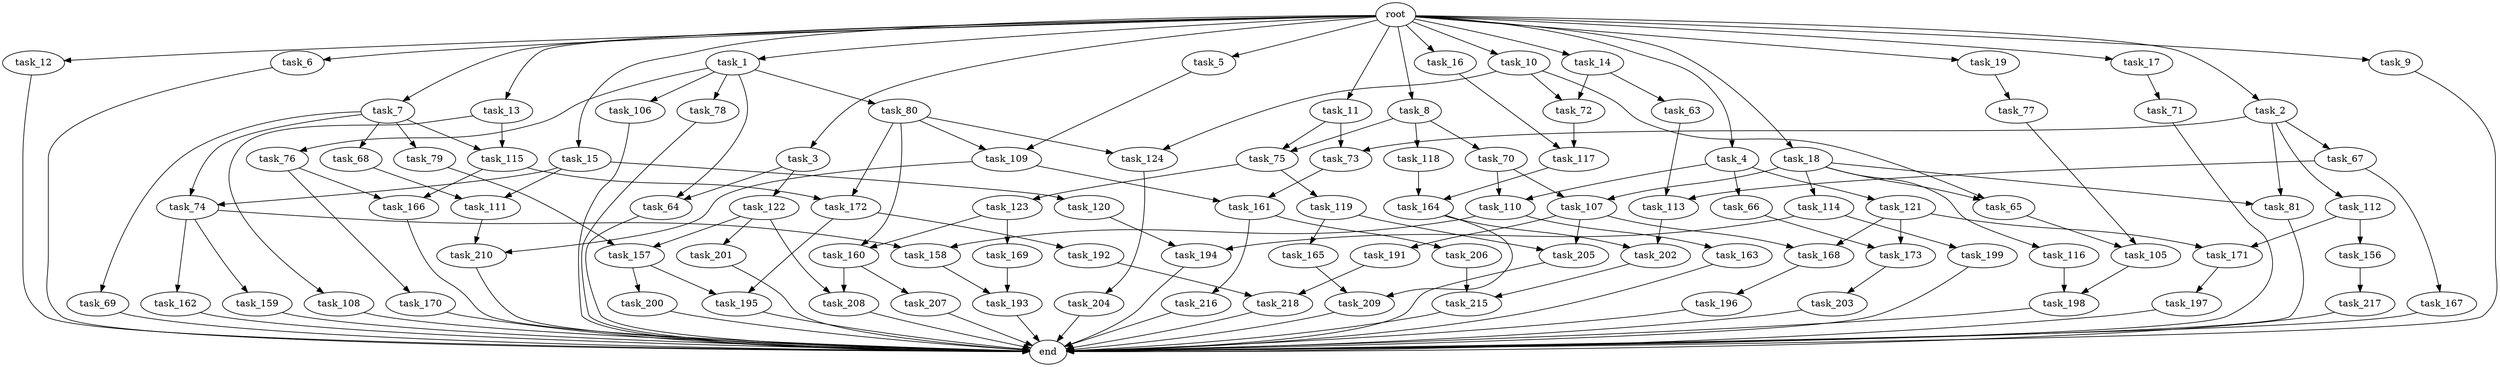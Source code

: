digraph G {
  task_207 [size="549755813.888000"];
  task_192 [size="309237645.312000"];
  task_16 [size="1.024000"];
  task_168 [size="1073741824.000000"];
  task_115 [size="274877906.944000"];
  task_158 [size="352187318.272000"];
  task_19 [size="1.024000"];
  task_12 [size="1.024000"];
  task_172 [size="1168231104.512000"];
  task_119 [size="137438953.472000"];
  task_14 [size="1.024000"];
  task_11 [size="1.024000"];
  task_113 [size="171798691.840000"];
  task_68 [size="137438953.472000"];
  task_166 [size="1073741824.000000"];
  task_162 [size="214748364.800000"];
  task_107 [size="833223655.424000"];
  task_6 [size="1.024000"];
  task_108 [size="137438953.472000"];
  task_156 [size="34359738.368000"];
  task_13 [size="1.024000"];
  task_123 [size="137438953.472000"];
  task_79 [size="137438953.472000"];
  task_72 [size="1408749273.088000"];
  task_200 [size="137438953.472000"];
  task_5 [size="1.024000"];
  task_63 [size="858993459.200000"];
  task_217 [size="858993459.200000"];
  root [size="0.000000"];
  task_202 [size="352187318.272000"];
  task_216 [size="858993459.200000"];
  task_117 [size="773094113.280000"];
  task_7 [size="1.024000"];
  task_74 [size="446676598.784000"];
  task_75 [size="249108103.168000"];
  task_159 [size="214748364.800000"];
  task_1 [size="1.024000"];
  task_106 [size="309237645.312000"];
  task_157 [size="1408749273.088000"];
  task_198 [size="910533066.752000"];
  task_215 [size="1116691496.960000"];
  task_203 [size="309237645.312000"];
  task_77 [size="858993459.200000"];
  task_210 [size="1073741824.000000"];
  task_165 [size="695784701.952000"];
  task_209 [size="910533066.752000"];
  task_110 [size="171798691.840000"];
  task_66 [size="34359738.368000"];
  task_4 [size="1.024000"];
  task_218 [size="1168231104.512000"];
  task_173 [size="996432412.672000"];
  task_191 [size="214748364.800000"];
  task_112 [size="549755813.888000"];
  task_199 [size="695784701.952000"];
  task_65 [size="1245540515.840000"];
  task_73 [size="584115552.256000"];
  task_76 [size="309237645.312000"];
  task_17 [size="1.024000"];
  task_208 [size="1099511627.776000"];
  task_114 [size="695784701.952000"];
  task_10 [size="1.024000"];
  task_81 [size="1245540515.840000"];
  task_111 [size="386547056.640000"];
  task_163 [size="137438953.472000"];
  task_122 [size="858993459.200000"];
  task_69 [size="137438953.472000"];
  task_18 [size="1.024000"];
  task_118 [size="214748364.800000"];
  task_64 [size="1168231104.512000"];
  task_121 [size="34359738.368000"];
  task_15 [size="1.024000"];
  task_169 [size="549755813.888000"];
  end [size="0.000000"];
  task_164 [size="214748364.800000"];
  task_167 [size="34359738.368000"];
  task_196 [size="695784701.952000"];
  task_70 [size="214748364.800000"];
  task_160 [size="858993459.200000"];
  task_193 [size="343597383.680000"];
  task_78 [size="309237645.312000"];
  task_3 [size="1.024000"];
  task_170 [size="214748364.800000"];
  task_71 [size="77309411.328000"];
  task_197 [size="858993459.200000"];
  task_105 [size="584115552.256000"];
  task_201 [size="549755813.888000"];
  task_194 [size="730144440.320000"];
  task_109 [size="386547056.640000"];
  task_8 [size="1.024000"];
  task_9 [size="1.024000"];
  task_120 [size="309237645.312000"];
  task_2 [size="1.024000"];
  task_67 [size="549755813.888000"];
  task_161 [size="352187318.272000"];
  task_80 [size="309237645.312000"];
  task_204 [size="695784701.952000"];
  task_195 [size="446676598.784000"];
  task_205 [size="910533066.752000"];
  task_116 [size="695784701.952000"];
  task_124 [size="858993459.200000"];
  task_171 [size="893353197.568000"];
  task_206 [size="858993459.200000"];

  task_207 -> end [size="1.000000"];
  task_192 -> task_218 [size="838860800.000000"];
  task_16 -> task_117 [size="679477248.000000"];
  task_168 -> task_196 [size="679477248.000000"];
  task_115 -> task_166 [size="838860800.000000"];
  task_115 -> task_172 [size="838860800.000000"];
  task_158 -> task_193 [size="33554432.000000"];
  task_19 -> task_77 [size="838860800.000000"];
  task_12 -> end [size="1.000000"];
  task_172 -> task_192 [size="301989888.000000"];
  task_172 -> task_195 [size="301989888.000000"];
  task_119 -> task_205 [size="679477248.000000"];
  task_119 -> task_165 [size="679477248.000000"];
  task_14 -> task_63 [size="838860800.000000"];
  task_14 -> task_72 [size="838860800.000000"];
  task_11 -> task_73 [size="33554432.000000"];
  task_11 -> task_75 [size="33554432.000000"];
  task_113 -> task_202 [size="134217728.000000"];
  task_68 -> task_111 [size="75497472.000000"];
  task_166 -> end [size="1.000000"];
  task_162 -> end [size="1.000000"];
  task_107 -> task_205 [size="209715200.000000"];
  task_107 -> task_191 [size="209715200.000000"];
  task_107 -> task_168 [size="209715200.000000"];
  task_6 -> end [size="1.000000"];
  task_108 -> end [size="1.000000"];
  task_156 -> task_217 [size="838860800.000000"];
  task_13 -> task_108 [size="134217728.000000"];
  task_13 -> task_115 [size="134217728.000000"];
  task_123 -> task_160 [size="536870912.000000"];
  task_123 -> task_169 [size="536870912.000000"];
  task_79 -> task_157 [size="838860800.000000"];
  task_72 -> task_117 [size="75497472.000000"];
  task_200 -> end [size="1.000000"];
  task_5 -> task_109 [size="75497472.000000"];
  task_63 -> task_113 [size="134217728.000000"];
  task_217 -> end [size="1.000000"];
  root -> task_2 [size="1.000000"];
  root -> task_7 [size="1.000000"];
  root -> task_5 [size="1.000000"];
  root -> task_11 [size="1.000000"];
  root -> task_10 [size="1.000000"];
  root -> task_16 [size="1.000000"];
  root -> task_4 [size="1.000000"];
  root -> task_17 [size="1.000000"];
  root -> task_3 [size="1.000000"];
  root -> task_13 [size="1.000000"];
  root -> task_18 [size="1.000000"];
  root -> task_9 [size="1.000000"];
  root -> task_19 [size="1.000000"];
  root -> task_6 [size="1.000000"];
  root -> task_14 [size="1.000000"];
  root -> task_8 [size="1.000000"];
  root -> task_12 [size="1.000000"];
  root -> task_15 [size="1.000000"];
  root -> task_1 [size="1.000000"];
  task_202 -> task_215 [size="411041792.000000"];
  task_216 -> end [size="1.000000"];
  task_117 -> task_164 [size="75497472.000000"];
  task_7 -> task_68 [size="134217728.000000"];
  task_7 -> task_115 [size="134217728.000000"];
  task_7 -> task_69 [size="134217728.000000"];
  task_7 -> task_79 [size="134217728.000000"];
  task_7 -> task_74 [size="134217728.000000"];
  task_74 -> task_159 [size="209715200.000000"];
  task_74 -> task_158 [size="209715200.000000"];
  task_74 -> task_162 [size="209715200.000000"];
  task_75 -> task_119 [size="134217728.000000"];
  task_75 -> task_123 [size="134217728.000000"];
  task_159 -> end [size="1.000000"];
  task_1 -> task_78 [size="301989888.000000"];
  task_1 -> task_64 [size="301989888.000000"];
  task_1 -> task_80 [size="301989888.000000"];
  task_1 -> task_106 [size="301989888.000000"];
  task_1 -> task_76 [size="301989888.000000"];
  task_106 -> end [size="1.000000"];
  task_157 -> task_200 [size="134217728.000000"];
  task_157 -> task_195 [size="134217728.000000"];
  task_198 -> end [size="1.000000"];
  task_215 -> end [size="1.000000"];
  task_203 -> end [size="1.000000"];
  task_77 -> task_105 [size="536870912.000000"];
  task_210 -> end [size="1.000000"];
  task_165 -> task_209 [size="679477248.000000"];
  task_209 -> end [size="1.000000"];
  task_110 -> task_163 [size="134217728.000000"];
  task_110 -> task_158 [size="134217728.000000"];
  task_66 -> task_173 [size="134217728.000000"];
  task_4 -> task_66 [size="33554432.000000"];
  task_4 -> task_121 [size="33554432.000000"];
  task_4 -> task_110 [size="33554432.000000"];
  task_218 -> end [size="1.000000"];
  task_173 -> task_203 [size="301989888.000000"];
  task_191 -> task_218 [size="301989888.000000"];
  task_112 -> task_156 [size="33554432.000000"];
  task_112 -> task_171 [size="33554432.000000"];
  task_199 -> end [size="1.000000"];
  task_65 -> task_105 [size="33554432.000000"];
  task_73 -> task_161 [size="134217728.000000"];
  task_76 -> task_166 [size="209715200.000000"];
  task_76 -> task_170 [size="209715200.000000"];
  task_17 -> task_71 [size="75497472.000000"];
  task_208 -> end [size="1.000000"];
  task_114 -> task_194 [size="679477248.000000"];
  task_114 -> task_199 [size="679477248.000000"];
  task_10 -> task_65 [size="536870912.000000"];
  task_10 -> task_124 [size="536870912.000000"];
  task_10 -> task_72 [size="536870912.000000"];
  task_81 -> end [size="1.000000"];
  task_111 -> task_210 [size="838860800.000000"];
  task_163 -> end [size="1.000000"];
  task_122 -> task_208 [size="536870912.000000"];
  task_122 -> task_157 [size="536870912.000000"];
  task_122 -> task_201 [size="536870912.000000"];
  task_69 -> end [size="1.000000"];
  task_18 -> task_81 [size="679477248.000000"];
  task_18 -> task_116 [size="679477248.000000"];
  task_18 -> task_65 [size="679477248.000000"];
  task_18 -> task_114 [size="679477248.000000"];
  task_18 -> task_107 [size="679477248.000000"];
  task_118 -> task_164 [size="134217728.000000"];
  task_64 -> end [size="1.000000"];
  task_121 -> task_168 [size="838860800.000000"];
  task_121 -> task_173 [size="838860800.000000"];
  task_121 -> task_171 [size="838860800.000000"];
  task_15 -> task_111 [size="301989888.000000"];
  task_15 -> task_74 [size="301989888.000000"];
  task_15 -> task_120 [size="301989888.000000"];
  task_169 -> task_193 [size="301989888.000000"];
  task_164 -> task_202 [size="209715200.000000"];
  task_164 -> task_209 [size="209715200.000000"];
  task_167 -> end [size="1.000000"];
  task_196 -> end [size="1.000000"];
  task_70 -> task_110 [size="134217728.000000"];
  task_70 -> task_107 [size="134217728.000000"];
  task_160 -> task_207 [size="536870912.000000"];
  task_160 -> task_208 [size="536870912.000000"];
  task_193 -> end [size="1.000000"];
  task_78 -> end [size="1.000000"];
  task_3 -> task_122 [size="838860800.000000"];
  task_3 -> task_64 [size="838860800.000000"];
  task_170 -> end [size="1.000000"];
  task_71 -> end [size="1.000000"];
  task_197 -> end [size="1.000000"];
  task_105 -> task_198 [size="209715200.000000"];
  task_201 -> end [size="1.000000"];
  task_194 -> end [size="1.000000"];
  task_109 -> task_210 [size="209715200.000000"];
  task_109 -> task_161 [size="209715200.000000"];
  task_8 -> task_70 [size="209715200.000000"];
  task_8 -> task_75 [size="209715200.000000"];
  task_8 -> task_118 [size="209715200.000000"];
  task_9 -> end [size="1.000000"];
  task_120 -> task_194 [size="33554432.000000"];
  task_2 -> task_81 [size="536870912.000000"];
  task_2 -> task_73 [size="536870912.000000"];
  task_2 -> task_67 [size="536870912.000000"];
  task_2 -> task_112 [size="536870912.000000"];
  task_67 -> task_113 [size="33554432.000000"];
  task_67 -> task_167 [size="33554432.000000"];
  task_161 -> task_216 [size="838860800.000000"];
  task_161 -> task_206 [size="838860800.000000"];
  task_80 -> task_160 [size="301989888.000000"];
  task_80 -> task_124 [size="301989888.000000"];
  task_80 -> task_172 [size="301989888.000000"];
  task_80 -> task_109 [size="301989888.000000"];
  task_204 -> end [size="1.000000"];
  task_195 -> end [size="1.000000"];
  task_205 -> end [size="1.000000"];
  task_116 -> task_198 [size="679477248.000000"];
  task_124 -> task_204 [size="679477248.000000"];
  task_171 -> task_197 [size="838860800.000000"];
  task_206 -> task_215 [size="679477248.000000"];
}
